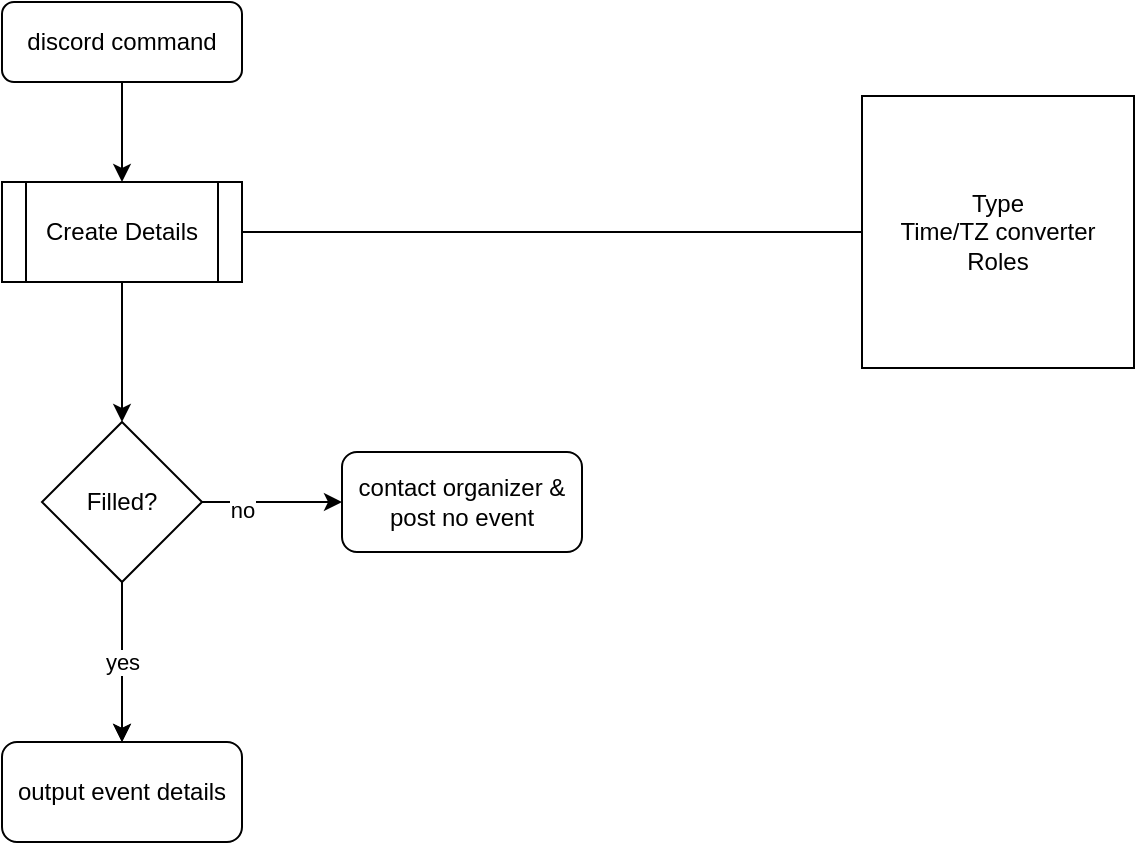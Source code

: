 <mxfile version="13.9.2" type="google"><diagram id="C5RBs43oDa-KdzZeNtuy" name="Page-1"><mxGraphModel dx="1422" dy="762" grid="1" gridSize="10" guides="1" tooltips="1" connect="1" arrows="1" fold="1" page="1" pageScale="1" pageWidth="827" pageHeight="1169" math="0" shadow="0"><root><mxCell id="WIyWlLk6GJQsqaUBKTNV-0"/><mxCell id="WIyWlLk6GJQsqaUBKTNV-1" parent="WIyWlLk6GJQsqaUBKTNV-0"/><mxCell id="h6MLfxEG6InVShLdGgAP-4" style="edgeStyle=orthogonalEdgeStyle;rounded=0;orthogonalLoop=1;jettySize=auto;html=1;exitX=0.5;exitY=1;exitDx=0;exitDy=0;entryX=0.5;entryY=0;entryDx=0;entryDy=0;" edge="1" parent="WIyWlLk6GJQsqaUBKTNV-1" source="WIyWlLk6GJQsqaUBKTNV-3" target="h6MLfxEG6InVShLdGgAP-0"><mxGeometry relative="1" as="geometry"/></mxCell><mxCell id="WIyWlLk6GJQsqaUBKTNV-3" value="discord command" style="rounded=1;whiteSpace=wrap;html=1;fontSize=12;glass=0;strokeWidth=1;shadow=0;" parent="WIyWlLk6GJQsqaUBKTNV-1" vertex="1"><mxGeometry x="160" y="80" width="120" height="40" as="geometry"/></mxCell><mxCell id="WIyWlLk6GJQsqaUBKTNV-11" value="output event details" style="rounded=1;whiteSpace=wrap;html=1;fontSize=12;glass=0;strokeWidth=1;shadow=0;" parent="WIyWlLk6GJQsqaUBKTNV-1" vertex="1"><mxGeometry x="160" y="450" width="120" height="50" as="geometry"/></mxCell><mxCell id="h6MLfxEG6InVShLdGgAP-0" value="Create Details" style="shape=process;whiteSpace=wrap;html=1;backgroundOutline=1;" vertex="1" parent="WIyWlLk6GJQsqaUBKTNV-1"><mxGeometry x="160" y="170" width="120" height="50" as="geometry"/></mxCell><mxCell id="h6MLfxEG6InVShLdGgAP-2" value="" style="endArrow=classic;html=1;exitX=0.5;exitY=1;exitDx=0;exitDy=0;entryX=0.5;entryY=0;entryDx=0;entryDy=0;" edge="1" parent="WIyWlLk6GJQsqaUBKTNV-1" source="h6MLfxEG6InVShLdGgAP-0" target="h6MLfxEG6InVShLdGgAP-11"><mxGeometry width="50" height="50" relative="1" as="geometry"><mxPoint x="390" y="420" as="sourcePoint"/><mxPoint x="440" y="370" as="targetPoint"/></mxGeometry></mxCell><mxCell id="h6MLfxEG6InVShLdGgAP-5" style="edgeStyle=orthogonalEdgeStyle;rounded=0;orthogonalLoop=1;jettySize=auto;html=1;exitX=0.5;exitY=1;exitDx=0;exitDy=0;" edge="1" parent="WIyWlLk6GJQsqaUBKTNV-1" source="h6MLfxEG6InVShLdGgAP-0" target="h6MLfxEG6InVShLdGgAP-0"><mxGeometry relative="1" as="geometry"/></mxCell><mxCell id="h6MLfxEG6InVShLdGgAP-6" value="Type&lt;br&gt;Time/TZ converter&lt;br&gt;Roles&lt;br&gt;" style="whiteSpace=wrap;html=1;aspect=fixed;" vertex="1" parent="WIyWlLk6GJQsqaUBKTNV-1"><mxGeometry x="590" y="127" width="136" height="136" as="geometry"/></mxCell><mxCell id="h6MLfxEG6InVShLdGgAP-10" value="" style="endArrow=none;html=1;exitX=1;exitY=0.5;exitDx=0;exitDy=0;entryX=0;entryY=0.5;entryDx=0;entryDy=0;" edge="1" parent="WIyWlLk6GJQsqaUBKTNV-1" source="h6MLfxEG6InVShLdGgAP-0" target="h6MLfxEG6InVShLdGgAP-6"><mxGeometry width="50" height="50" relative="1" as="geometry"><mxPoint x="390" y="390" as="sourcePoint"/><mxPoint x="440" y="340" as="targetPoint"/></mxGeometry></mxCell><mxCell id="h6MLfxEG6InVShLdGgAP-13" style="edgeStyle=none;rounded=0;orthogonalLoop=1;jettySize=auto;html=1;exitX=0.5;exitY=1;exitDx=0;exitDy=0;entryX=0.5;entryY=0;entryDx=0;entryDy=0;" edge="1" parent="WIyWlLk6GJQsqaUBKTNV-1" source="h6MLfxEG6InVShLdGgAP-11" target="WIyWlLk6GJQsqaUBKTNV-11"><mxGeometry relative="1" as="geometry"/></mxCell><mxCell id="h6MLfxEG6InVShLdGgAP-15" style="edgeStyle=none;rounded=0;orthogonalLoop=1;jettySize=auto;html=1;exitX=1;exitY=0.5;exitDx=0;exitDy=0;entryX=0;entryY=0.5;entryDx=0;entryDy=0;" edge="1" parent="WIyWlLk6GJQsqaUBKTNV-1" source="h6MLfxEG6InVShLdGgAP-11" target="h6MLfxEG6InVShLdGgAP-14"><mxGeometry relative="1" as="geometry"/></mxCell><mxCell id="h6MLfxEG6InVShLdGgAP-17" value="no" style="edgeLabel;html=1;align=center;verticalAlign=middle;resizable=0;points=[];" vertex="1" connectable="0" parent="h6MLfxEG6InVShLdGgAP-15"><mxGeometry x="-0.44" y="-4" relative="1" as="geometry"><mxPoint as="offset"/></mxGeometry></mxCell><mxCell id="h6MLfxEG6InVShLdGgAP-16" value="yes" style="edgeStyle=none;rounded=0;orthogonalLoop=1;jettySize=auto;html=1;" edge="1" parent="WIyWlLk6GJQsqaUBKTNV-1" source="h6MLfxEG6InVShLdGgAP-11" target="WIyWlLk6GJQsqaUBKTNV-11"><mxGeometry relative="1" as="geometry"/></mxCell><mxCell id="h6MLfxEG6InVShLdGgAP-11" value="Filled?" style="rhombus;whiteSpace=wrap;html=1;" vertex="1" parent="WIyWlLk6GJQsqaUBKTNV-1"><mxGeometry x="180" y="290" width="80" height="80" as="geometry"/></mxCell><mxCell id="h6MLfxEG6InVShLdGgAP-14" value="contact organizer &amp;amp; post no event" style="rounded=1;whiteSpace=wrap;html=1;fontSize=12;glass=0;strokeWidth=1;shadow=0;" vertex="1" parent="WIyWlLk6GJQsqaUBKTNV-1"><mxGeometry x="330" y="305" width="120" height="50" as="geometry"/></mxCell></root></mxGraphModel></diagram></mxfile>